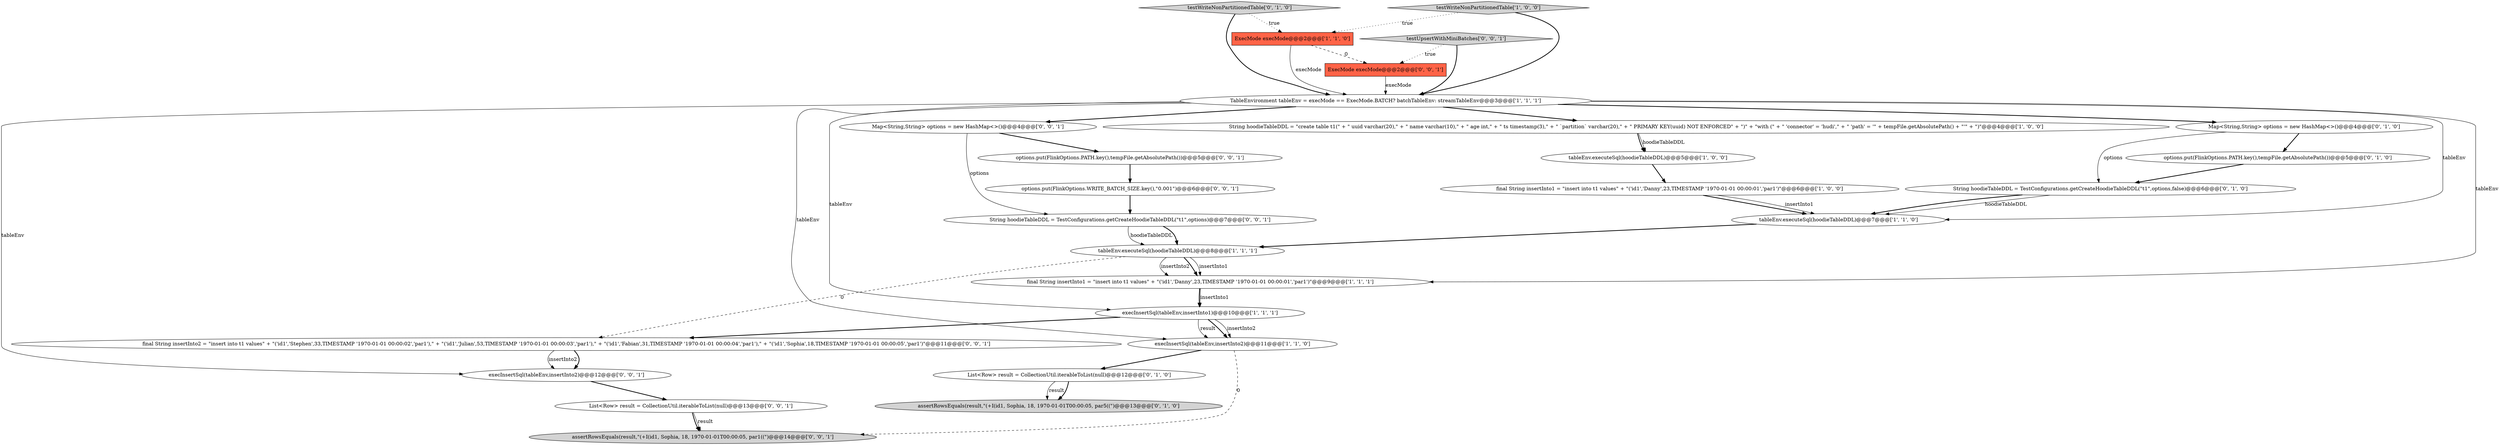 digraph {
8 [style = filled, label = "execInsertSql(tableEnv,insertInto1)@@@10@@@['1', '1', '1']", fillcolor = white, shape = ellipse image = "AAA0AAABBB1BBB"];
0 [style = filled, label = "final String insertInto1 = \"insert into t1 values\" + \"('id1','Danny',23,TIMESTAMP '1970-01-01 00:00:01','par1')\"@@@6@@@['1', '0', '0']", fillcolor = white, shape = ellipse image = "AAA0AAABBB1BBB"];
9 [style = filled, label = "TableEnvironment tableEnv = execMode == ExecMode.BATCH? batchTableEnv: streamTableEnv@@@3@@@['1', '1', '1']", fillcolor = white, shape = ellipse image = "AAA0AAABBB1BBB"];
24 [style = filled, label = "Map<String,String> options = new HashMap<>()@@@4@@@['0', '0', '1']", fillcolor = white, shape = ellipse image = "AAA0AAABBB3BBB"];
11 [style = filled, label = "assertRowsEquals(result,\"(+I(id1, Sophia, 18, 1970-01-01T00:00:05, par5((\")@@@13@@@['0', '1', '0']", fillcolor = lightgray, shape = ellipse image = "AAA0AAABBB2BBB"];
20 [style = filled, label = "ExecMode execMode@@@2@@@['0', '0', '1']", fillcolor = tomato, shape = box image = "AAA0AAABBB3BBB"];
17 [style = filled, label = "String hoodieTableDDL = TestConfigurations.getCreateHoodieTableDDL(\"t1\",options)@@@7@@@['0', '0', '1']", fillcolor = white, shape = ellipse image = "AAA0AAABBB3BBB"];
18 [style = filled, label = "execInsertSql(tableEnv,insertInto2)@@@12@@@['0', '0', '1']", fillcolor = white, shape = ellipse image = "AAA0AAABBB3BBB"];
26 [style = filled, label = "List<Row> result = CollectionUtil.iterableToList(null)@@@13@@@['0', '0', '1']", fillcolor = white, shape = ellipse image = "AAA0AAABBB3BBB"];
15 [style = filled, label = "Map<String,String> options = new HashMap<>()@@@4@@@['0', '1', '0']", fillcolor = white, shape = ellipse image = "AAA0AAABBB2BBB"];
4 [style = filled, label = "execInsertSql(tableEnv,insertInto2)@@@11@@@['1', '1', '0']", fillcolor = white, shape = ellipse image = "AAA0AAABBB1BBB"];
25 [style = filled, label = "final String insertInto2 = \"insert into t1 values\" + \"('id1','Stephen',33,TIMESTAMP '1970-01-01 00:00:02','par1'),\" + \"('id1','Julian',53,TIMESTAMP '1970-01-01 00:00:03','par1'),\" + \"('id1','Fabian',31,TIMESTAMP '1970-01-01 00:00:04','par1'),\" + \"('id1','Sophia',18,TIMESTAMP '1970-01-01 00:00:05','par1')\"@@@11@@@['0', '0', '1']", fillcolor = white, shape = ellipse image = "AAA0AAABBB3BBB"];
2 [style = filled, label = "tableEnv.executeSql(hoodieTableDDL)@@@5@@@['1', '0', '0']", fillcolor = white, shape = ellipse image = "AAA0AAABBB1BBB"];
13 [style = filled, label = "testWriteNonPartitionedTable['0', '1', '0']", fillcolor = lightgray, shape = diamond image = "AAA0AAABBB2BBB"];
1 [style = filled, label = "final String insertInto1 = \"insert into t1 values\" + \"('id1','Danny',23,TIMESTAMP '1970-01-01 00:00:01','par1')\"@@@9@@@['1', '1', '1']", fillcolor = white, shape = ellipse image = "AAA0AAABBB1BBB"];
6 [style = filled, label = "tableEnv.executeSql(hoodieTableDDL)@@@7@@@['1', '1', '0']", fillcolor = white, shape = ellipse image = "AAA0AAABBB1BBB"];
16 [style = filled, label = "List<Row> result = CollectionUtil.iterableToList(null)@@@12@@@['0', '1', '0']", fillcolor = white, shape = ellipse image = "AAA0AAABBB2BBB"];
10 [style = filled, label = "ExecMode execMode@@@2@@@['1', '1', '0']", fillcolor = tomato, shape = box image = "AAA0AAABBB1BBB"];
21 [style = filled, label = "options.put(FlinkOptions.PATH.key(),tempFile.getAbsolutePath())@@@5@@@['0', '0', '1']", fillcolor = white, shape = ellipse image = "AAA0AAABBB3BBB"];
22 [style = filled, label = "testUpsertWithMiniBatches['0', '0', '1']", fillcolor = lightgray, shape = diamond image = "AAA0AAABBB3BBB"];
19 [style = filled, label = "assertRowsEquals(result,\"(+I(id1, Sophia, 18, 1970-01-01T00:00:05, par1((\")@@@14@@@['0', '0', '1']", fillcolor = lightgray, shape = ellipse image = "AAA0AAABBB3BBB"];
3 [style = filled, label = "testWriteNonPartitionedTable['1', '0', '0']", fillcolor = lightgray, shape = diamond image = "AAA0AAABBB1BBB"];
12 [style = filled, label = "options.put(FlinkOptions.PATH.key(),tempFile.getAbsolutePath())@@@5@@@['0', '1', '0']", fillcolor = white, shape = ellipse image = "AAA1AAABBB2BBB"];
7 [style = filled, label = "tableEnv.executeSql(hoodieTableDDL)@@@8@@@['1', '1', '1']", fillcolor = white, shape = ellipse image = "AAA0AAABBB1BBB"];
14 [style = filled, label = "String hoodieTableDDL = TestConfigurations.getCreateHoodieTableDDL(\"t1\",options,false)@@@6@@@['0', '1', '0']", fillcolor = white, shape = ellipse image = "AAA1AAABBB2BBB"];
5 [style = filled, label = "String hoodieTableDDL = \"create table t1(\" + \" uuid varchar(20),\" + \" name varchar(10),\" + \" age int,\" + \" ts timestamp(3),\" + \" `partition` varchar(20),\" + \" PRIMARY KEY(uuid) NOT ENFORCED\" + \")\" + \"with (\" + \" 'connector' = 'hudi',\" + \" 'path' = '\" + tempFile.getAbsolutePath() + \"'\" + \")\"@@@4@@@['1', '0', '0']", fillcolor = white, shape = ellipse image = "AAA0AAABBB1BBB"];
23 [style = filled, label = "options.put(FlinkOptions.WRITE_BATCH_SIZE.key(),\"0.001\")@@@6@@@['0', '0', '1']", fillcolor = white, shape = ellipse image = "AAA0AAABBB3BBB"];
5->2 [style = bold, label=""];
0->6 [style = bold, label=""];
24->21 [style = bold, label=""];
9->8 [style = solid, label="tableEnv"];
7->1 [style = solid, label="insertInto2"];
8->4 [style = solid, label="result"];
9->1 [style = solid, label="tableEnv"];
9->4 [style = solid, label="tableEnv"];
26->19 [style = solid, label="result"];
8->4 [style = bold, label=""];
5->2 [style = solid, label="hoodieTableDDL"];
4->16 [style = bold, label=""];
17->7 [style = solid, label="hoodieTableDDL"];
15->12 [style = bold, label=""];
15->14 [style = solid, label="options"];
12->14 [style = bold, label=""];
8->4 [style = solid, label="insertInto2"];
1->8 [style = bold, label=""];
22->20 [style = dotted, label="true"];
9->15 [style = bold, label=""];
20->9 [style = solid, label="execMode"];
13->10 [style = dotted, label="true"];
14->6 [style = solid, label="hoodieTableDDL"];
25->18 [style = bold, label=""];
7->25 [style = dashed, label="0"];
22->9 [style = bold, label=""];
18->26 [style = bold, label=""];
26->19 [style = bold, label=""];
3->10 [style = dotted, label="true"];
9->24 [style = bold, label=""];
9->6 [style = solid, label="tableEnv"];
3->9 [style = bold, label=""];
8->25 [style = bold, label=""];
16->11 [style = solid, label="result"];
10->9 [style = solid, label="execMode"];
14->6 [style = bold, label=""];
2->0 [style = bold, label=""];
0->6 [style = solid, label="insertInto1"];
7->1 [style = bold, label=""];
13->9 [style = bold, label=""];
7->1 [style = solid, label="insertInto1"];
6->7 [style = bold, label=""];
17->7 [style = bold, label=""];
4->19 [style = dashed, label="0"];
21->23 [style = bold, label=""];
23->17 [style = bold, label=""];
16->11 [style = bold, label=""];
9->5 [style = bold, label=""];
1->8 [style = solid, label="insertInto1"];
10->20 [style = dashed, label="0"];
24->17 [style = solid, label="options"];
9->18 [style = solid, label="tableEnv"];
25->18 [style = solid, label="insertInto2"];
}
